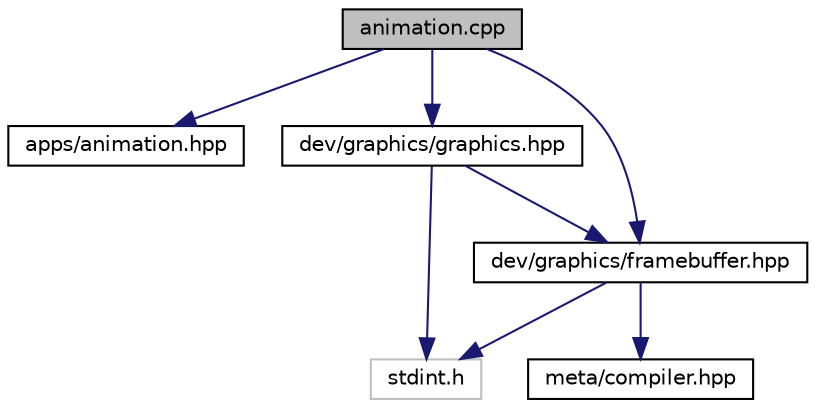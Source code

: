 digraph "animation.cpp"
{
 // LATEX_PDF_SIZE
  edge [fontname="Helvetica",fontsize="10",labelfontname="Helvetica",labelfontsize="10"];
  node [fontname="Helvetica",fontsize="10",shape=record];
  Node1 [label="animation.cpp",height=0.2,width=0.4,color="black", fillcolor="grey75", style="filled", fontcolor="black",tooltip="A simple animation for testing duble FrameBuffer."];
  Node1 -> Node2 [color="midnightblue",fontsize="10",style="solid",fontname="Helvetica"];
  Node2 [label="apps/animation.hpp",height=0.2,width=0.4,color="black", fillcolor="white", style="filled",URL="$d6/d5a/animation_8hpp.html",tooltip=" "];
  Node1 -> Node3 [color="midnightblue",fontsize="10",style="solid",fontname="Helvetica"];
  Node3 [label="dev/graphics/graphics.hpp",height=0.2,width=0.4,color="black", fillcolor="white", style="filled",URL="$d9/d31/graphics_8hpp.html",tooltip=" "];
  Node3 -> Node4 [color="midnightblue",fontsize="10",style="solid",fontname="Helvetica"];
  Node4 [label="stdint.h",height=0.2,width=0.4,color="grey75", fillcolor="white", style="filled",tooltip=" "];
  Node3 -> Node5 [color="midnightblue",fontsize="10",style="solid",fontname="Helvetica"];
  Node5 [label="dev/graphics/framebuffer.hpp",height=0.2,width=0.4,color="black", fillcolor="white", style="filled",URL="$d7/d1a/framebuffer_8hpp.html",tooltip=" "];
  Node5 -> Node4 [color="midnightblue",fontsize="10",style="solid",fontname="Helvetica"];
  Node5 -> Node6 [color="midnightblue",fontsize="10",style="solid",fontname="Helvetica"];
  Node6 [label="meta/compiler.hpp",height=0.2,width=0.4,color="black", fillcolor="white", style="filled",URL="$d2/d3d/compiler_8hpp.html",tooltip="Compiler meta directives."];
  Node1 -> Node5 [color="midnightblue",fontsize="10",style="solid",fontname="Helvetica"];
}
